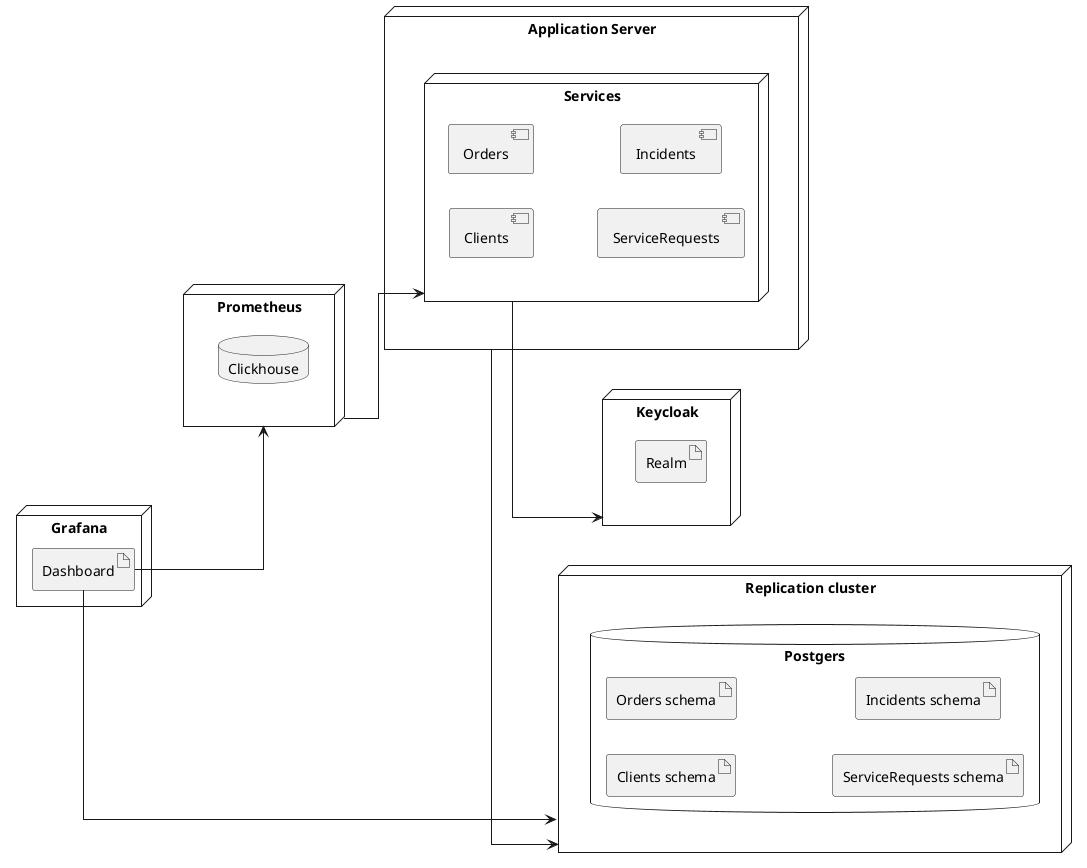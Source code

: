 @startuml
'https://plantuml.com/deployment-diagram
left to right direction
skinparam linetype ortho
node "Application Server" as Apps {
    node Services {
        component Clients
        component Orders
        component ServiceRequests
        component Incidents
    }
}


node "Replication cluster" as Database {
    database Postgers {
        artifact "Clients schema"
        artifact "Orders schema"
        artifact "ServiceRequests schema"
        artifact "Incidents schema"
    }
}

node Keycloak {
    artifact Realm
}

node Grafana {
    artifact Dashboard
}

node Prometheus {
    database Clickhouse
}

Apps --> Database
Services --> Keycloak
Prometheus --> Services
Dashboard --> Prometheus
Dashboard --> Database
@enduml